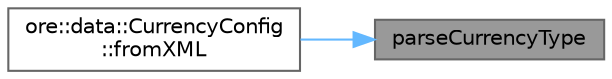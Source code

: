 digraph "parseCurrencyType"
{
 // INTERACTIVE_SVG=YES
 // LATEX_PDF_SIZE
  bgcolor="transparent";
  edge [fontname=Helvetica,fontsize=10,labelfontname=Helvetica,labelfontsize=10];
  node [fontname=Helvetica,fontsize=10,shape=box,height=0.2,width=0.4];
  rankdir="RL";
  Node1 [label="parseCurrencyType",height=0.2,width=0.4,color="gray40", fillcolor="grey60", style="filled", fontcolor="black",tooltip="Convert text to QuantExt::ConfigurableCurrency::Type (Major, Minor, Metal, Crypto)"];
  Node1 -> Node2 [dir="back",color="steelblue1",style="solid"];
  Node2 [label="ore::data::CurrencyConfig\l::fromXML",height=0.2,width=0.4,color="grey40", fillcolor="white", style="filled",URL="$classore_1_1data_1_1_currency_config.html#a7741ae0fc924943de5bfe02928262eb7",tooltip=" "];
}
